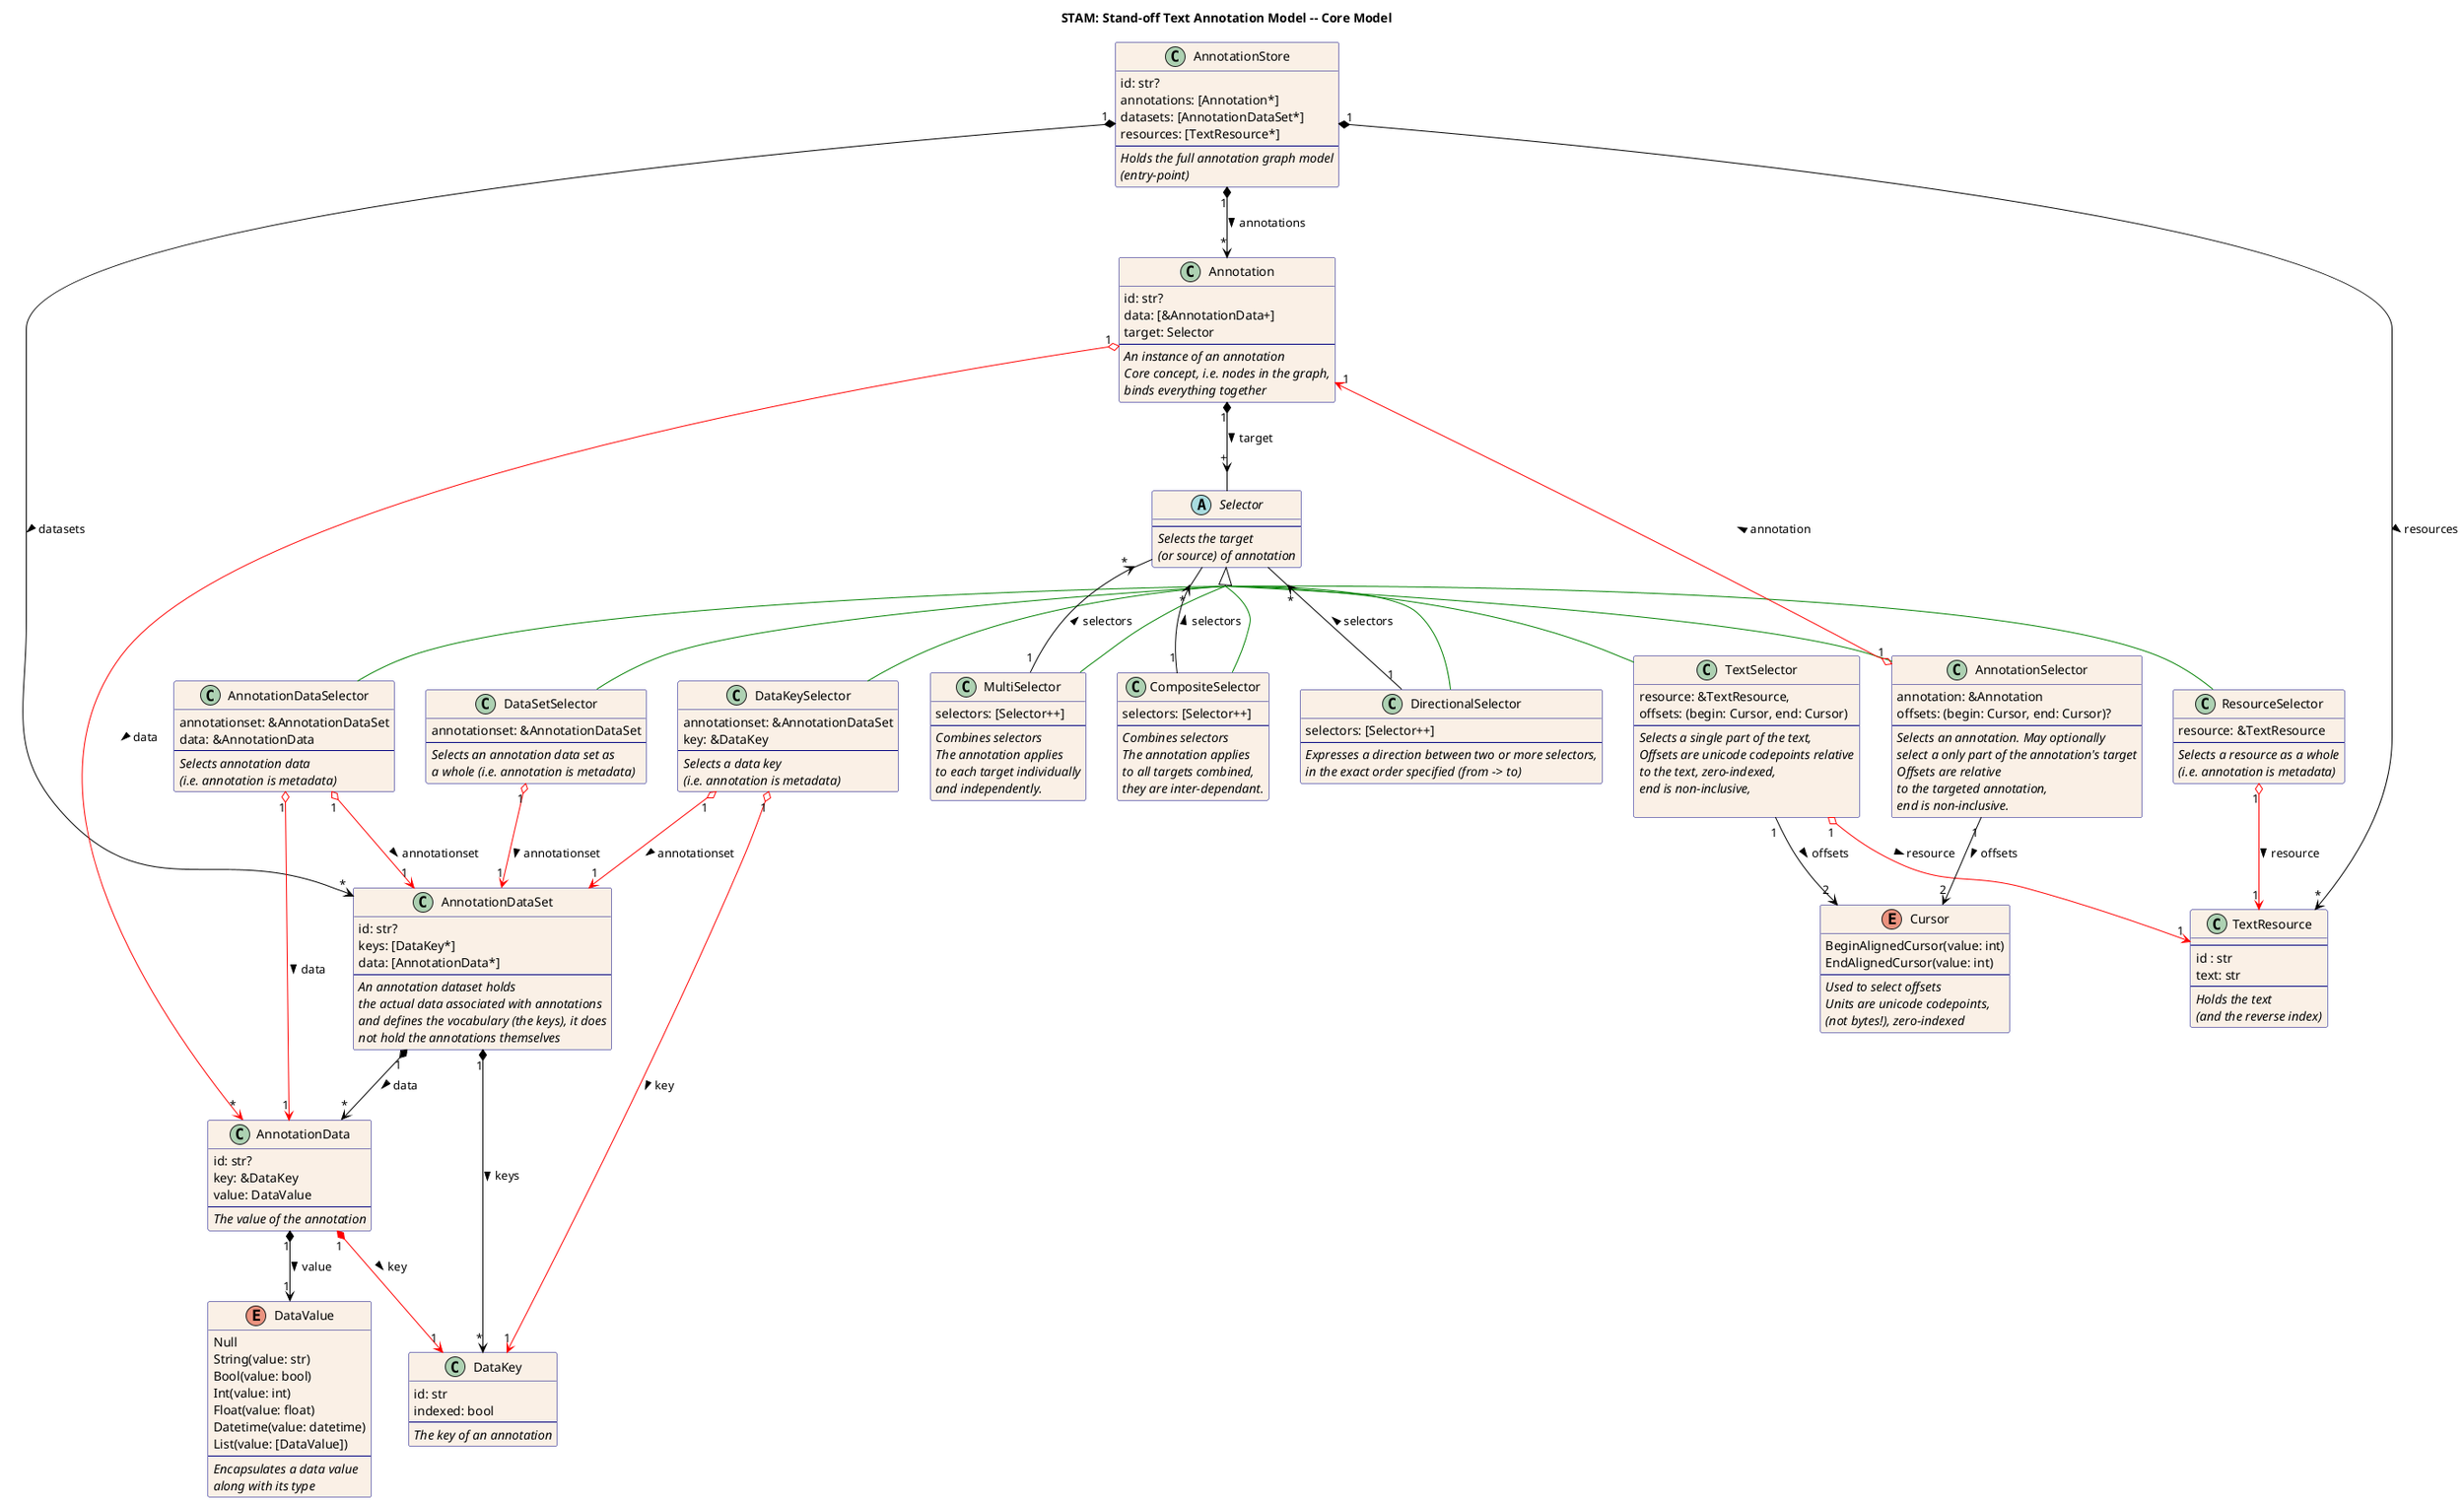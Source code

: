 @startuml
hide stereotype

skinparam class {
    BackgroundColor Linen
    ArrowColor Black
    BorderColor Navy
}
skinparam groupInheritance 2

title "STAM: Stand-off Text Annotation Model -- Core Model"

class TextResource {
    --
    id : str
    text: str
    --
    <i>Holds the text</i>
    <i>(and the reverse index)</i>
}

class AnnotationStore {
    id: str?
    annotations: [Annotation*]
    datasets: [AnnotationDataSet*]
    resources: [TextResource*]
    --
    <i>Holds the full annotation graph model</i>
    <i>(entry-point)</i>
}

class AnnotationDataSet {
    id: str?
    keys: [DataKey*]
    data: [AnnotationData*]
    --
    <i>An annotation dataset holds</i>
    <i>the actual data associated with annotations</i>
    <i>and defines the vocabulary (the keys), it does</i>
    <i>not hold the annotations themselves</i>
}

class Annotation {
    id: str?
    data: [&AnnotationData+]
    target: Selector
    --
    <i>An instance of an annotation</i>
    <i>Core concept, i.e. nodes in the graph,
    <i>binds everything together</i>
}

abstract class Selector {
    --
    <i>Selects the target</i>
    <i>(or source) of annotation</i>
}

class TextSelector {
    resource: &TextResource,
    offsets: (begin: Cursor, end: Cursor)
    ---
    <i>Selects a single part of the text,</i>
    <i>Offsets are unicode codepoints relative</i>
    <i>to the text, zero-indexed, </i>
    <i>end is non-inclusive,</i>

}

class ResourceSelector {
    resource: &TextResource
    ---
    <i>Selects a resource as a whole</i>
    <i>(i.e. annotation is metadata)</i>
}

class DataSetSelector {
    annotationset: &AnnotationDataSet
    --
    <i>Selects an annotation data set as</i>
    <i>a whole (i.e. annotation is metadata)</i>
}

class DataKeySelector {
    annotationset: &AnnotationDataSet
    key: &DataKey
    --
    <i>Selects a data key</i>
    <i>(i.e. annotation is metadata)</i>
}

class AnnotationDataSelector {
    annotationset: &AnnotationDataSet
    data: &AnnotationData
    --
    <i>Selects annotation data</i>
    <i>(i.e. annotation is metadata)</i>
}

class AnnotationSelector {
    annotation: &Annotation
    offsets: (begin: Cursor, end: Cursor)?
    --
    <i>Selects an annotation. May optionally</i>
    <i>select a only part of the annotation's target</i>
    <i>Offsets are relative</i>
    <i>to the targeted annotation, </i>
    <i>end is non-inclusive.</i>
}


class MultiSelector {
    selectors: [Selector++]
    --
    <i>Combines selectors</i>
    <i>The annotation applies</i>
    <i>to each target individually</i>
    <i>and independently.</i>
}

class CompositeSelector {
    selectors: [Selector++]
    --
    <i>Combines selectors</i>
    <i>The annotation applies</i>
    <i>to all targets combined,</i>
    <i>they are inter-dependant.</i>
}


class DirectionalSelector {
    selectors: [Selector++]
    --
    <i>Expresses a direction between two or more selectors,</i>
    <i>in the exact order specified (from -> to)</i>
}

Selector <|-[#green]- TextSelector
Selector <|-[#green]- ResourceSelector
Selector <|-[#green]- DataSetSelector
Selector <|-[#green]- DataKeySelector
Selector <|-[#green]- AnnotationDataSelector
Selector <|-[#green]- AnnotationSelector
Selector <|-[#green]- MultiSelector
Selector <|-[#green]- CompositeSelector
Selector <|-[#green]- DirectionalSelector





class AnnotationData {
    id: str?
    key: &DataKey
    value: DataValue
    --
    <i>The value of the annotation</i>
}

class DataKey {
    id: str
    indexed: bool
    --
    <i>The key of an annotation</i>
}

enum DataValue {
    Null
    String(value: str)
    Bool(value: bool)
    Int(value: int)
    Float(value: float)
    Datetime(value: datetime)
    List(value: [DataValue])
    --
    <i>Encapsulates a data value</i>
    <i>along with its type</i>
}
' There is no Map() in DataValue, a Map should be expressed as an Annotation on an Annotation

enum Cursor {
    BeginAlignedCursor(value: int)
    EndAlignedCursor(value: int)
    --
    <i>Used to select offsets</i>
    <i>Units are unicode codepoints,</i>
    <i>(not bytes!), zero-indexed</i>
}


AnnotationStore "1" *--> "*" AnnotationDataSet : > datasets
AnnotationStore "1" *--> "*" TextResource : > resources
AnnotationStore "1" *--> "*" Annotation : > annotations

AnnotationDataSet "1" *--> "*" AnnotationData : > data
AnnotationDataSet "1" *--> "*" DataKey : > keys

Annotation "1" *--> "+" Selector : > target
Annotation "1" o-[#red]-> "*" AnnotationData : > data

AnnotationData "1" *--> "1" DataValue : > value
AnnotationData "1" *-[#red]-> "1" DataKey : > key

TextSelector "1" o-[#red]-> "1" TextResource : > resource
ResourceSelector "1" o-[#red]-> "1" TextResource : > resource
AnnotationSelector "1" o-[#red]-> "1" Annotation : > annotation
DataSetSelector "1" o-[#red]-> "1" AnnotationDataSet : > annotationset
DataKeySelector "1" o-[#red]-> "1" AnnotationDataSet : > annotationset
DataKeySelector "1" o-[#red]-> "1" DataKey : > key
AnnotationDataSelector "1" o-[#red]-> "1" AnnotationDataSet : > annotationset
AnnotationDataSelector "1" o-[#red]-> "1" AnnotationData : > data


MultiSelector "1" --> "*" Selector : > selectors
CompositeSelector "1" --> "*" Selector : > selectors
DirectionalSelector "1" --> "*" Selector : > selectors
TextSelector "1" --> "2" Cursor : > offsets
AnnotationSelector "1" --> "2" Cursor : > offsets


@enduml
